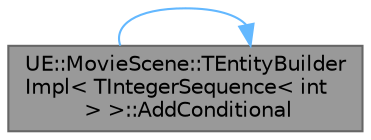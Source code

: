 digraph "UE::MovieScene::TEntityBuilderImpl&lt; TIntegerSequence&lt; int &gt; &gt;::AddConditional"
{
 // INTERACTIVE_SVG=YES
 // LATEX_PDF_SIZE
  bgcolor="transparent";
  edge [fontname=Helvetica,fontsize=10,labelfontname=Helvetica,labelfontsize=10];
  node [fontname=Helvetica,fontsize=10,shape=box,height=0.2,width=0.4];
  rankdir="RL";
  Node1 [id="Node000001",label="UE::MovieScene::TEntityBuilder\lImpl\< TIntegerSequence\< int\l \> \>::AddConditional",height=0.2,width=0.4,color="gray40", fillcolor="grey60", style="filled", fontcolor="black",tooltip="Conditionally add a component to the entity with a specific value."];
  Node1 -> Node1 [id="edge1_Node000001_Node000001",dir="back",color="steelblue1",style="solid",tooltip=" "];
}
